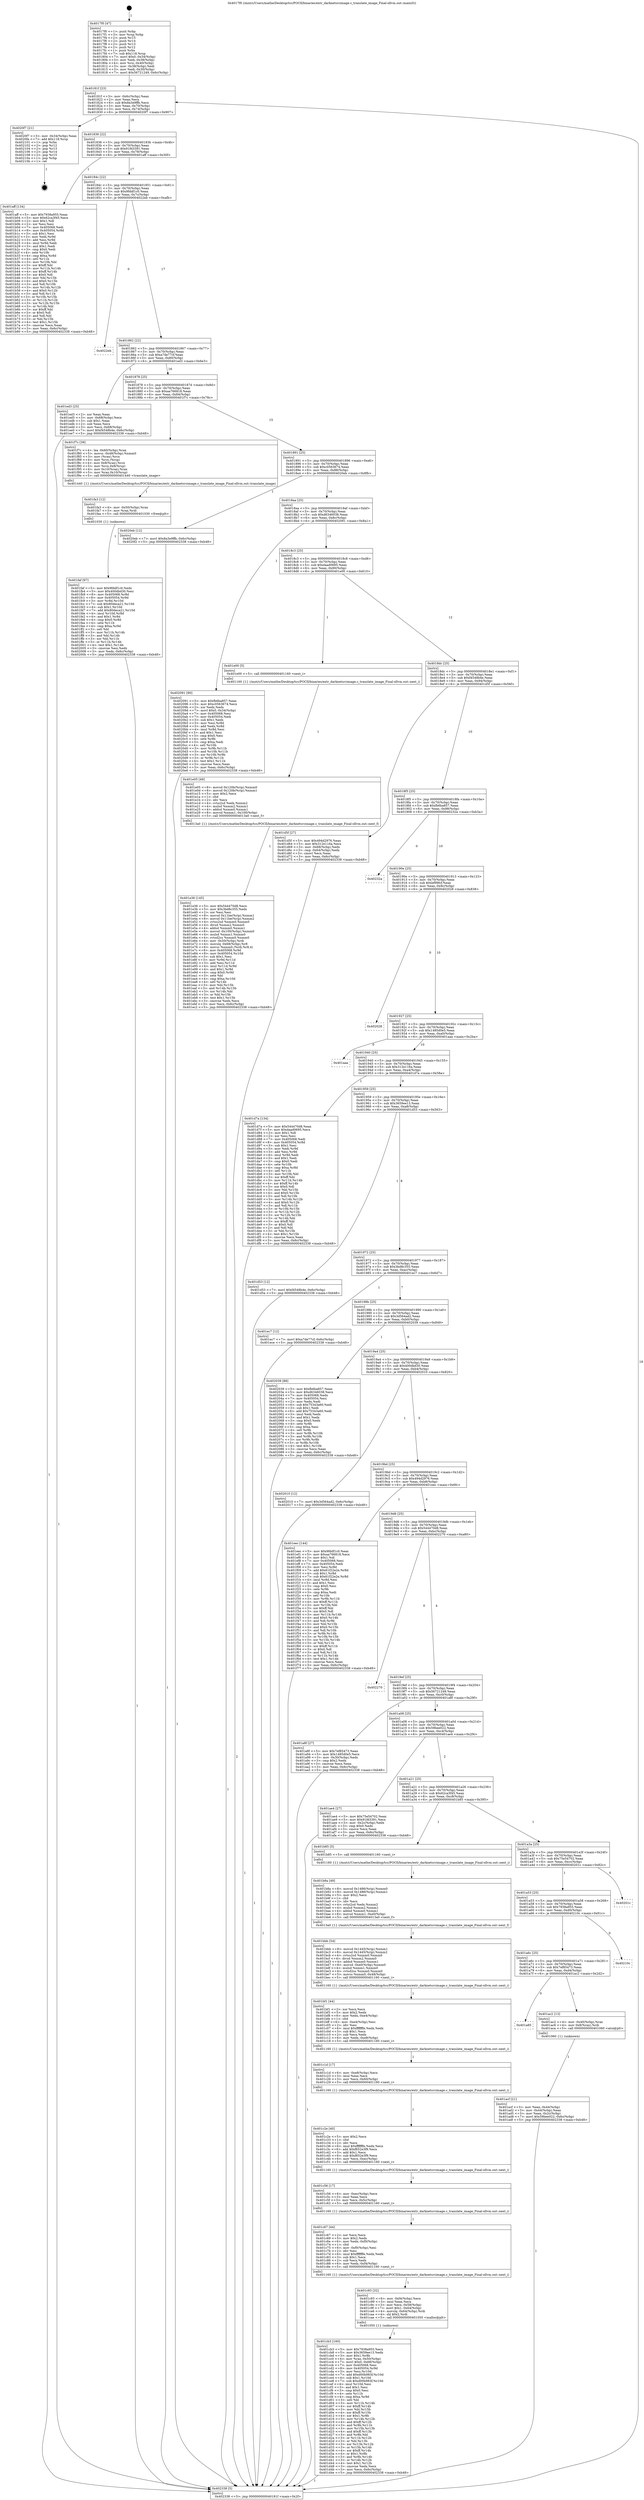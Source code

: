 digraph "0x4017f0" {
  label = "0x4017f0 (/mnt/c/Users/mathe/Desktop/tcc/POCII/binaries/extr_darknetsrcimage.c_translate_image_Final-ollvm.out::main(0))"
  labelloc = "t"
  node[shape=record]

  Entry [label="",width=0.3,height=0.3,shape=circle,fillcolor=black,style=filled]
  "0x40181f" [label="{
     0x40181f [23]\l
     | [instrs]\l
     &nbsp;&nbsp;0x40181f \<+3\>: mov -0x6c(%rbp),%eax\l
     &nbsp;&nbsp;0x401822 \<+2\>: mov %eax,%ecx\l
     &nbsp;&nbsp;0x401824 \<+6\>: sub $0x8a3e9ffb,%ecx\l
     &nbsp;&nbsp;0x40182a \<+3\>: mov %eax,-0x70(%rbp)\l
     &nbsp;&nbsp;0x40182d \<+3\>: mov %ecx,-0x74(%rbp)\l
     &nbsp;&nbsp;0x401830 \<+6\>: je 00000000004020f7 \<main+0x907\>\l
  }"]
  "0x4020f7" [label="{
     0x4020f7 [21]\l
     | [instrs]\l
     &nbsp;&nbsp;0x4020f7 \<+3\>: mov -0x34(%rbp),%eax\l
     &nbsp;&nbsp;0x4020fa \<+7\>: add $0x118,%rsp\l
     &nbsp;&nbsp;0x402101 \<+1\>: pop %rbx\l
     &nbsp;&nbsp;0x402102 \<+2\>: pop %r12\l
     &nbsp;&nbsp;0x402104 \<+2\>: pop %r13\l
     &nbsp;&nbsp;0x402106 \<+2\>: pop %r14\l
     &nbsp;&nbsp;0x402108 \<+2\>: pop %r15\l
     &nbsp;&nbsp;0x40210a \<+1\>: pop %rbp\l
     &nbsp;&nbsp;0x40210b \<+1\>: ret\l
  }"]
  "0x401836" [label="{
     0x401836 [22]\l
     | [instrs]\l
     &nbsp;&nbsp;0x401836 \<+5\>: jmp 000000000040183b \<main+0x4b\>\l
     &nbsp;&nbsp;0x40183b \<+3\>: mov -0x70(%rbp),%eax\l
     &nbsp;&nbsp;0x40183e \<+5\>: sub $0x91fd3391,%eax\l
     &nbsp;&nbsp;0x401843 \<+3\>: mov %eax,-0x78(%rbp)\l
     &nbsp;&nbsp;0x401846 \<+6\>: je 0000000000401aff \<main+0x30f\>\l
  }"]
  Exit [label="",width=0.3,height=0.3,shape=circle,fillcolor=black,style=filled,peripheries=2]
  "0x401aff" [label="{
     0x401aff [134]\l
     | [instrs]\l
     &nbsp;&nbsp;0x401aff \<+5\>: mov $0x7938a955,%eax\l
     &nbsp;&nbsp;0x401b04 \<+5\>: mov $0x62ca3f45,%ecx\l
     &nbsp;&nbsp;0x401b09 \<+2\>: mov $0x1,%dl\l
     &nbsp;&nbsp;0x401b0b \<+2\>: xor %esi,%esi\l
     &nbsp;&nbsp;0x401b0d \<+7\>: mov 0x405068,%edi\l
     &nbsp;&nbsp;0x401b14 \<+8\>: mov 0x405054,%r8d\l
     &nbsp;&nbsp;0x401b1c \<+3\>: sub $0x1,%esi\l
     &nbsp;&nbsp;0x401b1f \<+3\>: mov %edi,%r9d\l
     &nbsp;&nbsp;0x401b22 \<+3\>: add %esi,%r9d\l
     &nbsp;&nbsp;0x401b25 \<+4\>: imul %r9d,%edi\l
     &nbsp;&nbsp;0x401b29 \<+3\>: and $0x1,%edi\l
     &nbsp;&nbsp;0x401b2c \<+3\>: cmp $0x0,%edi\l
     &nbsp;&nbsp;0x401b2f \<+4\>: sete %r10b\l
     &nbsp;&nbsp;0x401b33 \<+4\>: cmp $0xa,%r8d\l
     &nbsp;&nbsp;0x401b37 \<+4\>: setl %r11b\l
     &nbsp;&nbsp;0x401b3b \<+3\>: mov %r10b,%bl\l
     &nbsp;&nbsp;0x401b3e \<+3\>: xor $0xff,%bl\l
     &nbsp;&nbsp;0x401b41 \<+3\>: mov %r11b,%r14b\l
     &nbsp;&nbsp;0x401b44 \<+4\>: xor $0xff,%r14b\l
     &nbsp;&nbsp;0x401b48 \<+3\>: xor $0x0,%dl\l
     &nbsp;&nbsp;0x401b4b \<+3\>: mov %bl,%r15b\l
     &nbsp;&nbsp;0x401b4e \<+4\>: and $0x0,%r15b\l
     &nbsp;&nbsp;0x401b52 \<+3\>: and %dl,%r10b\l
     &nbsp;&nbsp;0x401b55 \<+3\>: mov %r14b,%r12b\l
     &nbsp;&nbsp;0x401b58 \<+4\>: and $0x0,%r12b\l
     &nbsp;&nbsp;0x401b5c \<+3\>: and %dl,%r11b\l
     &nbsp;&nbsp;0x401b5f \<+3\>: or %r10b,%r15b\l
     &nbsp;&nbsp;0x401b62 \<+3\>: or %r11b,%r12b\l
     &nbsp;&nbsp;0x401b65 \<+3\>: xor %r12b,%r15b\l
     &nbsp;&nbsp;0x401b68 \<+3\>: or %r14b,%bl\l
     &nbsp;&nbsp;0x401b6b \<+3\>: xor $0xff,%bl\l
     &nbsp;&nbsp;0x401b6e \<+3\>: or $0x0,%dl\l
     &nbsp;&nbsp;0x401b71 \<+2\>: and %dl,%bl\l
     &nbsp;&nbsp;0x401b73 \<+3\>: or %bl,%r15b\l
     &nbsp;&nbsp;0x401b76 \<+4\>: test $0x1,%r15b\l
     &nbsp;&nbsp;0x401b7a \<+3\>: cmovne %ecx,%eax\l
     &nbsp;&nbsp;0x401b7d \<+3\>: mov %eax,-0x6c(%rbp)\l
     &nbsp;&nbsp;0x401b80 \<+5\>: jmp 0000000000402338 \<main+0xb48\>\l
  }"]
  "0x40184c" [label="{
     0x40184c [22]\l
     | [instrs]\l
     &nbsp;&nbsp;0x40184c \<+5\>: jmp 0000000000401851 \<main+0x61\>\l
     &nbsp;&nbsp;0x401851 \<+3\>: mov -0x70(%rbp),%eax\l
     &nbsp;&nbsp;0x401854 \<+5\>: sub $0x9fddf1c0,%eax\l
     &nbsp;&nbsp;0x401859 \<+3\>: mov %eax,-0x7c(%rbp)\l
     &nbsp;&nbsp;0x40185c \<+6\>: je 00000000004022eb \<main+0xafb\>\l
  }"]
  "0x401faf" [label="{
     0x401faf [97]\l
     | [instrs]\l
     &nbsp;&nbsp;0x401faf \<+5\>: mov $0x9fddf1c0,%edx\l
     &nbsp;&nbsp;0x401fb4 \<+5\>: mov $0x400dbd30,%esi\l
     &nbsp;&nbsp;0x401fb9 \<+8\>: mov 0x405068,%r8d\l
     &nbsp;&nbsp;0x401fc1 \<+8\>: mov 0x405054,%r9d\l
     &nbsp;&nbsp;0x401fc9 \<+3\>: mov %r8d,%r10d\l
     &nbsp;&nbsp;0x401fcc \<+7\>: sub $0x80deca21,%r10d\l
     &nbsp;&nbsp;0x401fd3 \<+4\>: sub $0x1,%r10d\l
     &nbsp;&nbsp;0x401fd7 \<+7\>: add $0x80deca21,%r10d\l
     &nbsp;&nbsp;0x401fde \<+4\>: imul %r10d,%r8d\l
     &nbsp;&nbsp;0x401fe2 \<+4\>: and $0x1,%r8d\l
     &nbsp;&nbsp;0x401fe6 \<+4\>: cmp $0x0,%r8d\l
     &nbsp;&nbsp;0x401fea \<+4\>: sete %r11b\l
     &nbsp;&nbsp;0x401fee \<+4\>: cmp $0xa,%r9d\l
     &nbsp;&nbsp;0x401ff2 \<+3\>: setl %bl\l
     &nbsp;&nbsp;0x401ff5 \<+3\>: mov %r11b,%r14b\l
     &nbsp;&nbsp;0x401ff8 \<+3\>: and %bl,%r14b\l
     &nbsp;&nbsp;0x401ffb \<+3\>: xor %bl,%r11b\l
     &nbsp;&nbsp;0x401ffe \<+3\>: or %r11b,%r14b\l
     &nbsp;&nbsp;0x402001 \<+4\>: test $0x1,%r14b\l
     &nbsp;&nbsp;0x402005 \<+3\>: cmovne %esi,%edx\l
     &nbsp;&nbsp;0x402008 \<+3\>: mov %edx,-0x6c(%rbp)\l
     &nbsp;&nbsp;0x40200b \<+5\>: jmp 0000000000402338 \<main+0xb48\>\l
  }"]
  "0x4022eb" [label="{
     0x4022eb\l
  }", style=dashed]
  "0x401862" [label="{
     0x401862 [22]\l
     | [instrs]\l
     &nbsp;&nbsp;0x401862 \<+5\>: jmp 0000000000401867 \<main+0x77\>\l
     &nbsp;&nbsp;0x401867 \<+3\>: mov -0x70(%rbp),%eax\l
     &nbsp;&nbsp;0x40186a \<+5\>: sub $0xa7de77cf,%eax\l
     &nbsp;&nbsp;0x40186f \<+3\>: mov %eax,-0x80(%rbp)\l
     &nbsp;&nbsp;0x401872 \<+6\>: je 0000000000401ed3 \<main+0x6e3\>\l
  }"]
  "0x401fa3" [label="{
     0x401fa3 [12]\l
     | [instrs]\l
     &nbsp;&nbsp;0x401fa3 \<+4\>: mov -0x50(%rbp),%rax\l
     &nbsp;&nbsp;0x401fa7 \<+3\>: mov %rax,%rdi\l
     &nbsp;&nbsp;0x401faa \<+5\>: call 0000000000401030 \<free@plt\>\l
     | [calls]\l
     &nbsp;&nbsp;0x401030 \{1\} (unknown)\l
  }"]
  "0x401ed3" [label="{
     0x401ed3 [25]\l
     | [instrs]\l
     &nbsp;&nbsp;0x401ed3 \<+2\>: xor %eax,%eax\l
     &nbsp;&nbsp;0x401ed5 \<+3\>: mov -0x68(%rbp),%ecx\l
     &nbsp;&nbsp;0x401ed8 \<+3\>: sub $0x1,%eax\l
     &nbsp;&nbsp;0x401edb \<+2\>: sub %eax,%ecx\l
     &nbsp;&nbsp;0x401edd \<+3\>: mov %ecx,-0x68(%rbp)\l
     &nbsp;&nbsp;0x401ee0 \<+7\>: movl $0xf4548b4e,-0x6c(%rbp)\l
     &nbsp;&nbsp;0x401ee7 \<+5\>: jmp 0000000000402338 \<main+0xb48\>\l
  }"]
  "0x401878" [label="{
     0x401878 [25]\l
     | [instrs]\l
     &nbsp;&nbsp;0x401878 \<+5\>: jmp 000000000040187d \<main+0x8d\>\l
     &nbsp;&nbsp;0x40187d \<+3\>: mov -0x70(%rbp),%eax\l
     &nbsp;&nbsp;0x401880 \<+5\>: sub $0xaa766818,%eax\l
     &nbsp;&nbsp;0x401885 \<+6\>: mov %eax,-0x84(%rbp)\l
     &nbsp;&nbsp;0x40188b \<+6\>: je 0000000000401f7c \<main+0x78c\>\l
  }"]
  "0x401e36" [label="{
     0x401e36 [145]\l
     | [instrs]\l
     &nbsp;&nbsp;0x401e36 \<+5\>: mov $0x544470d8,%ecx\l
     &nbsp;&nbsp;0x401e3b \<+5\>: mov $0x3bd8c355,%edx\l
     &nbsp;&nbsp;0x401e40 \<+2\>: xor %esi,%esi\l
     &nbsp;&nbsp;0x401e42 \<+8\>: movsd 0x11be(%rip),%xmm1\l
     &nbsp;&nbsp;0x401e4a \<+8\>: movsd 0x11be(%rip),%xmm2\l
     &nbsp;&nbsp;0x401e52 \<+4\>: cvtss2sd %xmm0,%xmm0\l
     &nbsp;&nbsp;0x401e56 \<+4\>: divsd %xmm2,%xmm0\l
     &nbsp;&nbsp;0x401e5a \<+4\>: addsd %xmm0,%xmm1\l
     &nbsp;&nbsp;0x401e5e \<+8\>: movsd -0x100(%rbp),%xmm0\l
     &nbsp;&nbsp;0x401e66 \<+4\>: mulsd %xmm1,%xmm0\l
     &nbsp;&nbsp;0x401e6a \<+4\>: cvtsd2ss %xmm0,%xmm0\l
     &nbsp;&nbsp;0x401e6e \<+4\>: mov -0x50(%rbp),%rdi\l
     &nbsp;&nbsp;0x401e72 \<+4\>: movslq -0x68(%rbp),%r8\l
     &nbsp;&nbsp;0x401e76 \<+6\>: movss %xmm0,(%rdi,%r8,4)\l
     &nbsp;&nbsp;0x401e7c \<+8\>: mov 0x405068,%r9d\l
     &nbsp;&nbsp;0x401e84 \<+8\>: mov 0x405054,%r10d\l
     &nbsp;&nbsp;0x401e8c \<+3\>: sub $0x1,%esi\l
     &nbsp;&nbsp;0x401e8f \<+3\>: mov %r9d,%r11d\l
     &nbsp;&nbsp;0x401e92 \<+3\>: add %esi,%r11d\l
     &nbsp;&nbsp;0x401e95 \<+4\>: imul %r11d,%r9d\l
     &nbsp;&nbsp;0x401e99 \<+4\>: and $0x1,%r9d\l
     &nbsp;&nbsp;0x401e9d \<+4\>: cmp $0x0,%r9d\l
     &nbsp;&nbsp;0x401ea1 \<+3\>: sete %bl\l
     &nbsp;&nbsp;0x401ea4 \<+4\>: cmp $0xa,%r10d\l
     &nbsp;&nbsp;0x401ea8 \<+4\>: setl %r14b\l
     &nbsp;&nbsp;0x401eac \<+3\>: mov %bl,%r15b\l
     &nbsp;&nbsp;0x401eaf \<+3\>: and %r14b,%r15b\l
     &nbsp;&nbsp;0x401eb2 \<+3\>: xor %r14b,%bl\l
     &nbsp;&nbsp;0x401eb5 \<+3\>: or %bl,%r15b\l
     &nbsp;&nbsp;0x401eb8 \<+4\>: test $0x1,%r15b\l
     &nbsp;&nbsp;0x401ebc \<+3\>: cmovne %edx,%ecx\l
     &nbsp;&nbsp;0x401ebf \<+3\>: mov %ecx,-0x6c(%rbp)\l
     &nbsp;&nbsp;0x401ec2 \<+5\>: jmp 0000000000402338 \<main+0xb48\>\l
  }"]
  "0x401f7c" [label="{
     0x401f7c [39]\l
     | [instrs]\l
     &nbsp;&nbsp;0x401f7c \<+4\>: lea -0x60(%rbp),%rax\l
     &nbsp;&nbsp;0x401f80 \<+5\>: movss -0x48(%rbp),%xmm0\l
     &nbsp;&nbsp;0x401f85 \<+3\>: mov (%rax),%rcx\l
     &nbsp;&nbsp;0x401f88 \<+4\>: mov %rcx,(%rsp)\l
     &nbsp;&nbsp;0x401f8c \<+4\>: mov 0x8(%rax),%rcx\l
     &nbsp;&nbsp;0x401f90 \<+5\>: mov %rcx,0x8(%rsp)\l
     &nbsp;&nbsp;0x401f95 \<+4\>: mov 0x10(%rax),%rax\l
     &nbsp;&nbsp;0x401f99 \<+5\>: mov %rax,0x10(%rsp)\l
     &nbsp;&nbsp;0x401f9e \<+5\>: call 0000000000401440 \<translate_image\>\l
     | [calls]\l
     &nbsp;&nbsp;0x401440 \{1\} (/mnt/c/Users/mathe/Desktop/tcc/POCII/binaries/extr_darknetsrcimage.c_translate_image_Final-ollvm.out::translate_image)\l
  }"]
  "0x401891" [label="{
     0x401891 [25]\l
     | [instrs]\l
     &nbsp;&nbsp;0x401891 \<+5\>: jmp 0000000000401896 \<main+0xa6\>\l
     &nbsp;&nbsp;0x401896 \<+3\>: mov -0x70(%rbp),%eax\l
     &nbsp;&nbsp;0x401899 \<+5\>: sub $0xc0563674,%eax\l
     &nbsp;&nbsp;0x40189e \<+6\>: mov %eax,-0x88(%rbp)\l
     &nbsp;&nbsp;0x4018a4 \<+6\>: je 00000000004020eb \<main+0x8fb\>\l
  }"]
  "0x401e05" [label="{
     0x401e05 [49]\l
     | [instrs]\l
     &nbsp;&nbsp;0x401e05 \<+8\>: movsd 0x120b(%rip),%xmm0\l
     &nbsp;&nbsp;0x401e0d \<+8\>: movsd 0x120b(%rip),%xmm1\l
     &nbsp;&nbsp;0x401e15 \<+5\>: mov $0x2,%ecx\l
     &nbsp;&nbsp;0x401e1a \<+1\>: cltd\l
     &nbsp;&nbsp;0x401e1b \<+2\>: idiv %ecx\l
     &nbsp;&nbsp;0x401e1d \<+4\>: cvtsi2sd %edx,%xmm2\l
     &nbsp;&nbsp;0x401e21 \<+4\>: mulsd %xmm2,%xmm1\l
     &nbsp;&nbsp;0x401e25 \<+4\>: addsd %xmm0,%xmm1\l
     &nbsp;&nbsp;0x401e29 \<+8\>: movsd %xmm1,-0x100(%rbp)\l
     &nbsp;&nbsp;0x401e31 \<+5\>: call 00000000004013a0 \<next_f\>\l
     | [calls]\l
     &nbsp;&nbsp;0x4013a0 \{1\} (/mnt/c/Users/mathe/Desktop/tcc/POCII/binaries/extr_darknetsrcimage.c_translate_image_Final-ollvm.out::next_f)\l
  }"]
  "0x4020eb" [label="{
     0x4020eb [12]\l
     | [instrs]\l
     &nbsp;&nbsp;0x4020eb \<+7\>: movl $0x8a3e9ffb,-0x6c(%rbp)\l
     &nbsp;&nbsp;0x4020f2 \<+5\>: jmp 0000000000402338 \<main+0xb48\>\l
  }"]
  "0x4018aa" [label="{
     0x4018aa [25]\l
     | [instrs]\l
     &nbsp;&nbsp;0x4018aa \<+5\>: jmp 00000000004018af \<main+0xbf\>\l
     &nbsp;&nbsp;0x4018af \<+3\>: mov -0x70(%rbp),%eax\l
     &nbsp;&nbsp;0x4018b2 \<+5\>: sub $0xd6346038,%eax\l
     &nbsp;&nbsp;0x4018b7 \<+6\>: mov %eax,-0x8c(%rbp)\l
     &nbsp;&nbsp;0x4018bd \<+6\>: je 0000000000402091 \<main+0x8a1\>\l
  }"]
  "0x401cb3" [label="{
     0x401cb3 [160]\l
     | [instrs]\l
     &nbsp;&nbsp;0x401cb3 \<+5\>: mov $0x7938a955,%ecx\l
     &nbsp;&nbsp;0x401cb8 \<+5\>: mov $0x3659ee13,%edx\l
     &nbsp;&nbsp;0x401cbd \<+3\>: mov $0x1,%r8b\l
     &nbsp;&nbsp;0x401cc0 \<+4\>: mov %rax,-0x50(%rbp)\l
     &nbsp;&nbsp;0x401cc4 \<+7\>: movl $0x0,-0x68(%rbp)\l
     &nbsp;&nbsp;0x401ccb \<+7\>: mov 0x405068,%esi\l
     &nbsp;&nbsp;0x401cd2 \<+8\>: mov 0x405054,%r9d\l
     &nbsp;&nbsp;0x401cda \<+3\>: mov %esi,%r10d\l
     &nbsp;&nbsp;0x401cdd \<+7\>: add $0xd00b983f,%r10d\l
     &nbsp;&nbsp;0x401ce4 \<+4\>: sub $0x1,%r10d\l
     &nbsp;&nbsp;0x401ce8 \<+7\>: sub $0xd00b983f,%r10d\l
     &nbsp;&nbsp;0x401cef \<+4\>: imul %r10d,%esi\l
     &nbsp;&nbsp;0x401cf3 \<+3\>: and $0x1,%esi\l
     &nbsp;&nbsp;0x401cf6 \<+3\>: cmp $0x0,%esi\l
     &nbsp;&nbsp;0x401cf9 \<+4\>: sete %r11b\l
     &nbsp;&nbsp;0x401cfd \<+4\>: cmp $0xa,%r9d\l
     &nbsp;&nbsp;0x401d01 \<+3\>: setl %bl\l
     &nbsp;&nbsp;0x401d04 \<+3\>: mov %r11b,%r14b\l
     &nbsp;&nbsp;0x401d07 \<+4\>: xor $0xff,%r14b\l
     &nbsp;&nbsp;0x401d0b \<+3\>: mov %bl,%r15b\l
     &nbsp;&nbsp;0x401d0e \<+4\>: xor $0xff,%r15b\l
     &nbsp;&nbsp;0x401d12 \<+4\>: xor $0x1,%r8b\l
     &nbsp;&nbsp;0x401d16 \<+3\>: mov %r14b,%r12b\l
     &nbsp;&nbsp;0x401d19 \<+4\>: and $0xff,%r12b\l
     &nbsp;&nbsp;0x401d1d \<+3\>: and %r8b,%r11b\l
     &nbsp;&nbsp;0x401d20 \<+3\>: mov %r15b,%r13b\l
     &nbsp;&nbsp;0x401d23 \<+4\>: and $0xff,%r13b\l
     &nbsp;&nbsp;0x401d27 \<+3\>: and %r8b,%bl\l
     &nbsp;&nbsp;0x401d2a \<+3\>: or %r11b,%r12b\l
     &nbsp;&nbsp;0x401d2d \<+3\>: or %bl,%r13b\l
     &nbsp;&nbsp;0x401d30 \<+3\>: xor %r13b,%r12b\l
     &nbsp;&nbsp;0x401d33 \<+3\>: or %r15b,%r14b\l
     &nbsp;&nbsp;0x401d36 \<+4\>: xor $0xff,%r14b\l
     &nbsp;&nbsp;0x401d3a \<+4\>: or $0x1,%r8b\l
     &nbsp;&nbsp;0x401d3e \<+3\>: and %r8b,%r14b\l
     &nbsp;&nbsp;0x401d41 \<+3\>: or %r14b,%r12b\l
     &nbsp;&nbsp;0x401d44 \<+4\>: test $0x1,%r12b\l
     &nbsp;&nbsp;0x401d48 \<+3\>: cmovne %edx,%ecx\l
     &nbsp;&nbsp;0x401d4b \<+3\>: mov %ecx,-0x6c(%rbp)\l
     &nbsp;&nbsp;0x401d4e \<+5\>: jmp 0000000000402338 \<main+0xb48\>\l
  }"]
  "0x402091" [label="{
     0x402091 [90]\l
     | [instrs]\l
     &nbsp;&nbsp;0x402091 \<+5\>: mov $0xfb6ba857,%eax\l
     &nbsp;&nbsp;0x402096 \<+5\>: mov $0xc0563674,%ecx\l
     &nbsp;&nbsp;0x40209b \<+2\>: xor %edx,%edx\l
     &nbsp;&nbsp;0x40209d \<+7\>: movl $0x0,-0x34(%rbp)\l
     &nbsp;&nbsp;0x4020a4 \<+7\>: mov 0x405068,%esi\l
     &nbsp;&nbsp;0x4020ab \<+7\>: mov 0x405054,%edi\l
     &nbsp;&nbsp;0x4020b2 \<+3\>: sub $0x1,%edx\l
     &nbsp;&nbsp;0x4020b5 \<+3\>: mov %esi,%r8d\l
     &nbsp;&nbsp;0x4020b8 \<+3\>: add %edx,%r8d\l
     &nbsp;&nbsp;0x4020bb \<+4\>: imul %r8d,%esi\l
     &nbsp;&nbsp;0x4020bf \<+3\>: and $0x1,%esi\l
     &nbsp;&nbsp;0x4020c2 \<+3\>: cmp $0x0,%esi\l
     &nbsp;&nbsp;0x4020c5 \<+4\>: sete %r9b\l
     &nbsp;&nbsp;0x4020c9 \<+3\>: cmp $0xa,%edi\l
     &nbsp;&nbsp;0x4020cc \<+4\>: setl %r10b\l
     &nbsp;&nbsp;0x4020d0 \<+3\>: mov %r9b,%r11b\l
     &nbsp;&nbsp;0x4020d3 \<+3\>: and %r10b,%r11b\l
     &nbsp;&nbsp;0x4020d6 \<+3\>: xor %r10b,%r9b\l
     &nbsp;&nbsp;0x4020d9 \<+3\>: or %r9b,%r11b\l
     &nbsp;&nbsp;0x4020dc \<+4\>: test $0x1,%r11b\l
     &nbsp;&nbsp;0x4020e0 \<+3\>: cmovne %ecx,%eax\l
     &nbsp;&nbsp;0x4020e3 \<+3\>: mov %eax,-0x6c(%rbp)\l
     &nbsp;&nbsp;0x4020e6 \<+5\>: jmp 0000000000402338 \<main+0xb48\>\l
  }"]
  "0x4018c3" [label="{
     0x4018c3 [25]\l
     | [instrs]\l
     &nbsp;&nbsp;0x4018c3 \<+5\>: jmp 00000000004018c8 \<main+0xd8\>\l
     &nbsp;&nbsp;0x4018c8 \<+3\>: mov -0x70(%rbp),%eax\l
     &nbsp;&nbsp;0x4018cb \<+5\>: sub $0xdaad0695,%eax\l
     &nbsp;&nbsp;0x4018d0 \<+6\>: mov %eax,-0x90(%rbp)\l
     &nbsp;&nbsp;0x4018d6 \<+6\>: je 0000000000401e00 \<main+0x610\>\l
  }"]
  "0x401c93" [label="{
     0x401c93 [32]\l
     | [instrs]\l
     &nbsp;&nbsp;0x401c93 \<+6\>: mov -0xf4(%rbp),%ecx\l
     &nbsp;&nbsp;0x401c99 \<+3\>: imul %eax,%ecx\l
     &nbsp;&nbsp;0x401c9c \<+3\>: mov %ecx,-0x58(%rbp)\l
     &nbsp;&nbsp;0x401c9f \<+7\>: movl $0x1,-0x64(%rbp)\l
     &nbsp;&nbsp;0x401ca6 \<+4\>: movslq -0x64(%rbp),%rdi\l
     &nbsp;&nbsp;0x401caa \<+4\>: shl $0x2,%rdi\l
     &nbsp;&nbsp;0x401cae \<+5\>: call 0000000000401050 \<malloc@plt\>\l
     | [calls]\l
     &nbsp;&nbsp;0x401050 \{1\} (unknown)\l
  }"]
  "0x401e00" [label="{
     0x401e00 [5]\l
     | [instrs]\l
     &nbsp;&nbsp;0x401e00 \<+5\>: call 0000000000401160 \<next_i\>\l
     | [calls]\l
     &nbsp;&nbsp;0x401160 \{1\} (/mnt/c/Users/mathe/Desktop/tcc/POCII/binaries/extr_darknetsrcimage.c_translate_image_Final-ollvm.out::next_i)\l
  }"]
  "0x4018dc" [label="{
     0x4018dc [25]\l
     | [instrs]\l
     &nbsp;&nbsp;0x4018dc \<+5\>: jmp 00000000004018e1 \<main+0xf1\>\l
     &nbsp;&nbsp;0x4018e1 \<+3\>: mov -0x70(%rbp),%eax\l
     &nbsp;&nbsp;0x4018e4 \<+5\>: sub $0xf4548b4e,%eax\l
     &nbsp;&nbsp;0x4018e9 \<+6\>: mov %eax,-0x94(%rbp)\l
     &nbsp;&nbsp;0x4018ef \<+6\>: je 0000000000401d5f \<main+0x56f\>\l
  }"]
  "0x401c67" [label="{
     0x401c67 [44]\l
     | [instrs]\l
     &nbsp;&nbsp;0x401c67 \<+2\>: xor %ecx,%ecx\l
     &nbsp;&nbsp;0x401c69 \<+5\>: mov $0x2,%edx\l
     &nbsp;&nbsp;0x401c6e \<+6\>: mov %edx,-0xf0(%rbp)\l
     &nbsp;&nbsp;0x401c74 \<+1\>: cltd\l
     &nbsp;&nbsp;0x401c75 \<+6\>: mov -0xf0(%rbp),%esi\l
     &nbsp;&nbsp;0x401c7b \<+2\>: idiv %esi\l
     &nbsp;&nbsp;0x401c7d \<+6\>: imul $0xfffffffe,%edx,%edx\l
     &nbsp;&nbsp;0x401c83 \<+3\>: sub $0x1,%ecx\l
     &nbsp;&nbsp;0x401c86 \<+2\>: sub %ecx,%edx\l
     &nbsp;&nbsp;0x401c88 \<+6\>: mov %edx,-0xf4(%rbp)\l
     &nbsp;&nbsp;0x401c8e \<+5\>: call 0000000000401160 \<next_i\>\l
     | [calls]\l
     &nbsp;&nbsp;0x401160 \{1\} (/mnt/c/Users/mathe/Desktop/tcc/POCII/binaries/extr_darknetsrcimage.c_translate_image_Final-ollvm.out::next_i)\l
  }"]
  "0x401d5f" [label="{
     0x401d5f [27]\l
     | [instrs]\l
     &nbsp;&nbsp;0x401d5f \<+5\>: mov $0x494d2976,%eax\l
     &nbsp;&nbsp;0x401d64 \<+5\>: mov $0x312e116a,%ecx\l
     &nbsp;&nbsp;0x401d69 \<+3\>: mov -0x68(%rbp),%edx\l
     &nbsp;&nbsp;0x401d6c \<+3\>: cmp -0x64(%rbp),%edx\l
     &nbsp;&nbsp;0x401d6f \<+3\>: cmovl %ecx,%eax\l
     &nbsp;&nbsp;0x401d72 \<+3\>: mov %eax,-0x6c(%rbp)\l
     &nbsp;&nbsp;0x401d75 \<+5\>: jmp 0000000000402338 \<main+0xb48\>\l
  }"]
  "0x4018f5" [label="{
     0x4018f5 [25]\l
     | [instrs]\l
     &nbsp;&nbsp;0x4018f5 \<+5\>: jmp 00000000004018fa \<main+0x10a\>\l
     &nbsp;&nbsp;0x4018fa \<+3\>: mov -0x70(%rbp),%eax\l
     &nbsp;&nbsp;0x4018fd \<+5\>: sub $0xfb6ba857,%eax\l
     &nbsp;&nbsp;0x401902 \<+6\>: mov %eax,-0x98(%rbp)\l
     &nbsp;&nbsp;0x401908 \<+6\>: je 000000000040232a \<main+0xb3a\>\l
  }"]
  "0x401c56" [label="{
     0x401c56 [17]\l
     | [instrs]\l
     &nbsp;&nbsp;0x401c56 \<+6\>: mov -0xec(%rbp),%ecx\l
     &nbsp;&nbsp;0x401c5c \<+3\>: imul %eax,%ecx\l
     &nbsp;&nbsp;0x401c5f \<+3\>: mov %ecx,-0x5c(%rbp)\l
     &nbsp;&nbsp;0x401c62 \<+5\>: call 0000000000401160 \<next_i\>\l
     | [calls]\l
     &nbsp;&nbsp;0x401160 \{1\} (/mnt/c/Users/mathe/Desktop/tcc/POCII/binaries/extr_darknetsrcimage.c_translate_image_Final-ollvm.out::next_i)\l
  }"]
  "0x40232a" [label="{
     0x40232a\l
  }", style=dashed]
  "0x40190e" [label="{
     0x40190e [25]\l
     | [instrs]\l
     &nbsp;&nbsp;0x40190e \<+5\>: jmp 0000000000401913 \<main+0x123\>\l
     &nbsp;&nbsp;0x401913 \<+3\>: mov -0x70(%rbp),%eax\l
     &nbsp;&nbsp;0x401916 \<+5\>: sub $0xbf99fcf,%eax\l
     &nbsp;&nbsp;0x40191b \<+6\>: mov %eax,-0x9c(%rbp)\l
     &nbsp;&nbsp;0x401921 \<+6\>: je 0000000000402028 \<main+0x838\>\l
  }"]
  "0x401c2e" [label="{
     0x401c2e [40]\l
     | [instrs]\l
     &nbsp;&nbsp;0x401c2e \<+5\>: mov $0x2,%ecx\l
     &nbsp;&nbsp;0x401c33 \<+1\>: cltd\l
     &nbsp;&nbsp;0x401c34 \<+2\>: idiv %ecx\l
     &nbsp;&nbsp;0x401c36 \<+6\>: imul $0xfffffffe,%edx,%ecx\l
     &nbsp;&nbsp;0x401c3c \<+6\>: add $0xf652e3f9,%ecx\l
     &nbsp;&nbsp;0x401c42 \<+3\>: add $0x1,%ecx\l
     &nbsp;&nbsp;0x401c45 \<+6\>: sub $0xf652e3f9,%ecx\l
     &nbsp;&nbsp;0x401c4b \<+6\>: mov %ecx,-0xec(%rbp)\l
     &nbsp;&nbsp;0x401c51 \<+5\>: call 0000000000401160 \<next_i\>\l
     | [calls]\l
     &nbsp;&nbsp;0x401160 \{1\} (/mnt/c/Users/mathe/Desktop/tcc/POCII/binaries/extr_darknetsrcimage.c_translate_image_Final-ollvm.out::next_i)\l
  }"]
  "0x402028" [label="{
     0x402028\l
  }", style=dashed]
  "0x401927" [label="{
     0x401927 [25]\l
     | [instrs]\l
     &nbsp;&nbsp;0x401927 \<+5\>: jmp 000000000040192c \<main+0x13c\>\l
     &nbsp;&nbsp;0x40192c \<+3\>: mov -0x70(%rbp),%eax\l
     &nbsp;&nbsp;0x40192f \<+5\>: sub $0x1485d0e5,%eax\l
     &nbsp;&nbsp;0x401934 \<+6\>: mov %eax,-0xa0(%rbp)\l
     &nbsp;&nbsp;0x40193a \<+6\>: je 0000000000401aaa \<main+0x2ba\>\l
  }"]
  "0x401c1d" [label="{
     0x401c1d [17]\l
     | [instrs]\l
     &nbsp;&nbsp;0x401c1d \<+6\>: mov -0xe8(%rbp),%ecx\l
     &nbsp;&nbsp;0x401c23 \<+3\>: imul %eax,%ecx\l
     &nbsp;&nbsp;0x401c26 \<+3\>: mov %ecx,-0x60(%rbp)\l
     &nbsp;&nbsp;0x401c29 \<+5\>: call 0000000000401160 \<next_i\>\l
     | [calls]\l
     &nbsp;&nbsp;0x401160 \{1\} (/mnt/c/Users/mathe/Desktop/tcc/POCII/binaries/extr_darknetsrcimage.c_translate_image_Final-ollvm.out::next_i)\l
  }"]
  "0x401aaa" [label="{
     0x401aaa\l
  }", style=dashed]
  "0x401940" [label="{
     0x401940 [25]\l
     | [instrs]\l
     &nbsp;&nbsp;0x401940 \<+5\>: jmp 0000000000401945 \<main+0x155\>\l
     &nbsp;&nbsp;0x401945 \<+3\>: mov -0x70(%rbp),%eax\l
     &nbsp;&nbsp;0x401948 \<+5\>: sub $0x312e116a,%eax\l
     &nbsp;&nbsp;0x40194d \<+6\>: mov %eax,-0xa4(%rbp)\l
     &nbsp;&nbsp;0x401953 \<+6\>: je 0000000000401d7a \<main+0x58a\>\l
  }"]
  "0x401bf1" [label="{
     0x401bf1 [44]\l
     | [instrs]\l
     &nbsp;&nbsp;0x401bf1 \<+2\>: xor %ecx,%ecx\l
     &nbsp;&nbsp;0x401bf3 \<+5\>: mov $0x2,%edx\l
     &nbsp;&nbsp;0x401bf8 \<+6\>: mov %edx,-0xe4(%rbp)\l
     &nbsp;&nbsp;0x401bfe \<+1\>: cltd\l
     &nbsp;&nbsp;0x401bff \<+6\>: mov -0xe4(%rbp),%esi\l
     &nbsp;&nbsp;0x401c05 \<+2\>: idiv %esi\l
     &nbsp;&nbsp;0x401c07 \<+6\>: imul $0xfffffffe,%edx,%edx\l
     &nbsp;&nbsp;0x401c0d \<+3\>: sub $0x1,%ecx\l
     &nbsp;&nbsp;0x401c10 \<+2\>: sub %ecx,%edx\l
     &nbsp;&nbsp;0x401c12 \<+6\>: mov %edx,-0xe8(%rbp)\l
     &nbsp;&nbsp;0x401c18 \<+5\>: call 0000000000401160 \<next_i\>\l
     | [calls]\l
     &nbsp;&nbsp;0x401160 \{1\} (/mnt/c/Users/mathe/Desktop/tcc/POCII/binaries/extr_darknetsrcimage.c_translate_image_Final-ollvm.out::next_i)\l
  }"]
  "0x401d7a" [label="{
     0x401d7a [134]\l
     | [instrs]\l
     &nbsp;&nbsp;0x401d7a \<+5\>: mov $0x544470d8,%eax\l
     &nbsp;&nbsp;0x401d7f \<+5\>: mov $0xdaad0695,%ecx\l
     &nbsp;&nbsp;0x401d84 \<+2\>: mov $0x1,%dl\l
     &nbsp;&nbsp;0x401d86 \<+2\>: xor %esi,%esi\l
     &nbsp;&nbsp;0x401d88 \<+7\>: mov 0x405068,%edi\l
     &nbsp;&nbsp;0x401d8f \<+8\>: mov 0x405054,%r8d\l
     &nbsp;&nbsp;0x401d97 \<+3\>: sub $0x1,%esi\l
     &nbsp;&nbsp;0x401d9a \<+3\>: mov %edi,%r9d\l
     &nbsp;&nbsp;0x401d9d \<+3\>: add %esi,%r9d\l
     &nbsp;&nbsp;0x401da0 \<+4\>: imul %r9d,%edi\l
     &nbsp;&nbsp;0x401da4 \<+3\>: and $0x1,%edi\l
     &nbsp;&nbsp;0x401da7 \<+3\>: cmp $0x0,%edi\l
     &nbsp;&nbsp;0x401daa \<+4\>: sete %r10b\l
     &nbsp;&nbsp;0x401dae \<+4\>: cmp $0xa,%r8d\l
     &nbsp;&nbsp;0x401db2 \<+4\>: setl %r11b\l
     &nbsp;&nbsp;0x401db6 \<+3\>: mov %r10b,%bl\l
     &nbsp;&nbsp;0x401db9 \<+3\>: xor $0xff,%bl\l
     &nbsp;&nbsp;0x401dbc \<+3\>: mov %r11b,%r14b\l
     &nbsp;&nbsp;0x401dbf \<+4\>: xor $0xff,%r14b\l
     &nbsp;&nbsp;0x401dc3 \<+3\>: xor $0x0,%dl\l
     &nbsp;&nbsp;0x401dc6 \<+3\>: mov %bl,%r15b\l
     &nbsp;&nbsp;0x401dc9 \<+4\>: and $0x0,%r15b\l
     &nbsp;&nbsp;0x401dcd \<+3\>: and %dl,%r10b\l
     &nbsp;&nbsp;0x401dd0 \<+3\>: mov %r14b,%r12b\l
     &nbsp;&nbsp;0x401dd3 \<+4\>: and $0x0,%r12b\l
     &nbsp;&nbsp;0x401dd7 \<+3\>: and %dl,%r11b\l
     &nbsp;&nbsp;0x401dda \<+3\>: or %r10b,%r15b\l
     &nbsp;&nbsp;0x401ddd \<+3\>: or %r11b,%r12b\l
     &nbsp;&nbsp;0x401de0 \<+3\>: xor %r12b,%r15b\l
     &nbsp;&nbsp;0x401de3 \<+3\>: or %r14b,%bl\l
     &nbsp;&nbsp;0x401de6 \<+3\>: xor $0xff,%bl\l
     &nbsp;&nbsp;0x401de9 \<+3\>: or $0x0,%dl\l
     &nbsp;&nbsp;0x401dec \<+2\>: and %dl,%bl\l
     &nbsp;&nbsp;0x401dee \<+3\>: or %bl,%r15b\l
     &nbsp;&nbsp;0x401df1 \<+4\>: test $0x1,%r15b\l
     &nbsp;&nbsp;0x401df5 \<+3\>: cmovne %ecx,%eax\l
     &nbsp;&nbsp;0x401df8 \<+3\>: mov %eax,-0x6c(%rbp)\l
     &nbsp;&nbsp;0x401dfb \<+5\>: jmp 0000000000402338 \<main+0xb48\>\l
  }"]
  "0x401959" [label="{
     0x401959 [25]\l
     | [instrs]\l
     &nbsp;&nbsp;0x401959 \<+5\>: jmp 000000000040195e \<main+0x16e\>\l
     &nbsp;&nbsp;0x40195e \<+3\>: mov -0x70(%rbp),%eax\l
     &nbsp;&nbsp;0x401961 \<+5\>: sub $0x3659ee13,%eax\l
     &nbsp;&nbsp;0x401966 \<+6\>: mov %eax,-0xa8(%rbp)\l
     &nbsp;&nbsp;0x40196c \<+6\>: je 0000000000401d53 \<main+0x563\>\l
  }"]
  "0x401bbb" [label="{
     0x401bbb [54]\l
     | [instrs]\l
     &nbsp;&nbsp;0x401bbb \<+8\>: movsd 0x1445(%rip),%xmm1\l
     &nbsp;&nbsp;0x401bc3 \<+8\>: movsd 0x1445(%rip),%xmm2\l
     &nbsp;&nbsp;0x401bcb \<+4\>: cvtss2sd %xmm0,%xmm0\l
     &nbsp;&nbsp;0x401bcf \<+4\>: divsd %xmm2,%xmm0\l
     &nbsp;&nbsp;0x401bd3 \<+4\>: addsd %xmm0,%xmm1\l
     &nbsp;&nbsp;0x401bd7 \<+8\>: movsd -0xe0(%rbp),%xmm0\l
     &nbsp;&nbsp;0x401bdf \<+4\>: mulsd %xmm1,%xmm0\l
     &nbsp;&nbsp;0x401be3 \<+4\>: cvtsd2ss %xmm0,%xmm0\l
     &nbsp;&nbsp;0x401be7 \<+5\>: movss %xmm0,-0x48(%rbp)\l
     &nbsp;&nbsp;0x401bec \<+5\>: call 0000000000401160 \<next_i\>\l
     | [calls]\l
     &nbsp;&nbsp;0x401160 \{1\} (/mnt/c/Users/mathe/Desktop/tcc/POCII/binaries/extr_darknetsrcimage.c_translate_image_Final-ollvm.out::next_i)\l
  }"]
  "0x401d53" [label="{
     0x401d53 [12]\l
     | [instrs]\l
     &nbsp;&nbsp;0x401d53 \<+7\>: movl $0xf4548b4e,-0x6c(%rbp)\l
     &nbsp;&nbsp;0x401d5a \<+5\>: jmp 0000000000402338 \<main+0xb48\>\l
  }"]
  "0x401972" [label="{
     0x401972 [25]\l
     | [instrs]\l
     &nbsp;&nbsp;0x401972 \<+5\>: jmp 0000000000401977 \<main+0x187\>\l
     &nbsp;&nbsp;0x401977 \<+3\>: mov -0x70(%rbp),%eax\l
     &nbsp;&nbsp;0x40197a \<+5\>: sub $0x3bd8c355,%eax\l
     &nbsp;&nbsp;0x40197f \<+6\>: mov %eax,-0xac(%rbp)\l
     &nbsp;&nbsp;0x401985 \<+6\>: je 0000000000401ec7 \<main+0x6d7\>\l
  }"]
  "0x401b8a" [label="{
     0x401b8a [49]\l
     | [instrs]\l
     &nbsp;&nbsp;0x401b8a \<+8\>: movsd 0x1486(%rip),%xmm0\l
     &nbsp;&nbsp;0x401b92 \<+8\>: movsd 0x1486(%rip),%xmm1\l
     &nbsp;&nbsp;0x401b9a \<+5\>: mov $0x2,%ecx\l
     &nbsp;&nbsp;0x401b9f \<+1\>: cltd\l
     &nbsp;&nbsp;0x401ba0 \<+2\>: idiv %ecx\l
     &nbsp;&nbsp;0x401ba2 \<+4\>: cvtsi2sd %edx,%xmm2\l
     &nbsp;&nbsp;0x401ba6 \<+4\>: mulsd %xmm2,%xmm1\l
     &nbsp;&nbsp;0x401baa \<+4\>: addsd %xmm0,%xmm1\l
     &nbsp;&nbsp;0x401bae \<+8\>: movsd %xmm1,-0xe0(%rbp)\l
     &nbsp;&nbsp;0x401bb6 \<+5\>: call 00000000004013a0 \<next_f\>\l
     | [calls]\l
     &nbsp;&nbsp;0x4013a0 \{1\} (/mnt/c/Users/mathe/Desktop/tcc/POCII/binaries/extr_darknetsrcimage.c_translate_image_Final-ollvm.out::next_f)\l
  }"]
  "0x401ec7" [label="{
     0x401ec7 [12]\l
     | [instrs]\l
     &nbsp;&nbsp;0x401ec7 \<+7\>: movl $0xa7de77cf,-0x6c(%rbp)\l
     &nbsp;&nbsp;0x401ece \<+5\>: jmp 0000000000402338 \<main+0xb48\>\l
  }"]
  "0x40198b" [label="{
     0x40198b [25]\l
     | [instrs]\l
     &nbsp;&nbsp;0x40198b \<+5\>: jmp 0000000000401990 \<main+0x1a0\>\l
     &nbsp;&nbsp;0x401990 \<+3\>: mov -0x70(%rbp),%eax\l
     &nbsp;&nbsp;0x401993 \<+5\>: sub $0x3d564ad2,%eax\l
     &nbsp;&nbsp;0x401998 \<+6\>: mov %eax,-0xb0(%rbp)\l
     &nbsp;&nbsp;0x40199e \<+6\>: je 0000000000402039 \<main+0x849\>\l
  }"]
  "0x401acf" [label="{
     0x401acf [21]\l
     | [instrs]\l
     &nbsp;&nbsp;0x401acf \<+3\>: mov %eax,-0x44(%rbp)\l
     &nbsp;&nbsp;0x401ad2 \<+3\>: mov -0x44(%rbp),%eax\l
     &nbsp;&nbsp;0x401ad5 \<+3\>: mov %eax,-0x2c(%rbp)\l
     &nbsp;&nbsp;0x401ad8 \<+7\>: movl $0x59bee022,-0x6c(%rbp)\l
     &nbsp;&nbsp;0x401adf \<+5\>: jmp 0000000000402338 \<main+0xb48\>\l
  }"]
  "0x402039" [label="{
     0x402039 [88]\l
     | [instrs]\l
     &nbsp;&nbsp;0x402039 \<+5\>: mov $0xfb6ba857,%eax\l
     &nbsp;&nbsp;0x40203e \<+5\>: mov $0xd6346038,%ecx\l
     &nbsp;&nbsp;0x402043 \<+7\>: mov 0x405068,%edx\l
     &nbsp;&nbsp;0x40204a \<+7\>: mov 0x405054,%esi\l
     &nbsp;&nbsp;0x402051 \<+2\>: mov %edx,%edi\l
     &nbsp;&nbsp;0x402053 \<+6\>: sub $0x75343a60,%edi\l
     &nbsp;&nbsp;0x402059 \<+3\>: sub $0x1,%edi\l
     &nbsp;&nbsp;0x40205c \<+6\>: add $0x75343a60,%edi\l
     &nbsp;&nbsp;0x402062 \<+3\>: imul %edi,%edx\l
     &nbsp;&nbsp;0x402065 \<+3\>: and $0x1,%edx\l
     &nbsp;&nbsp;0x402068 \<+3\>: cmp $0x0,%edx\l
     &nbsp;&nbsp;0x40206b \<+4\>: sete %r8b\l
     &nbsp;&nbsp;0x40206f \<+3\>: cmp $0xa,%esi\l
     &nbsp;&nbsp;0x402072 \<+4\>: setl %r9b\l
     &nbsp;&nbsp;0x402076 \<+3\>: mov %r8b,%r10b\l
     &nbsp;&nbsp;0x402079 \<+3\>: and %r9b,%r10b\l
     &nbsp;&nbsp;0x40207c \<+3\>: xor %r9b,%r8b\l
     &nbsp;&nbsp;0x40207f \<+3\>: or %r8b,%r10b\l
     &nbsp;&nbsp;0x402082 \<+4\>: test $0x1,%r10b\l
     &nbsp;&nbsp;0x402086 \<+3\>: cmovne %ecx,%eax\l
     &nbsp;&nbsp;0x402089 \<+3\>: mov %eax,-0x6c(%rbp)\l
     &nbsp;&nbsp;0x40208c \<+5\>: jmp 0000000000402338 \<main+0xb48\>\l
  }"]
  "0x4019a4" [label="{
     0x4019a4 [25]\l
     | [instrs]\l
     &nbsp;&nbsp;0x4019a4 \<+5\>: jmp 00000000004019a9 \<main+0x1b9\>\l
     &nbsp;&nbsp;0x4019a9 \<+3\>: mov -0x70(%rbp),%eax\l
     &nbsp;&nbsp;0x4019ac \<+5\>: sub $0x400dbd30,%eax\l
     &nbsp;&nbsp;0x4019b1 \<+6\>: mov %eax,-0xb4(%rbp)\l
     &nbsp;&nbsp;0x4019b7 \<+6\>: je 0000000000402010 \<main+0x820\>\l
  }"]
  "0x401a85" [label="{
     0x401a85\l
  }", style=dashed]
  "0x402010" [label="{
     0x402010 [12]\l
     | [instrs]\l
     &nbsp;&nbsp;0x402010 \<+7\>: movl $0x3d564ad2,-0x6c(%rbp)\l
     &nbsp;&nbsp;0x402017 \<+5\>: jmp 0000000000402338 \<main+0xb48\>\l
  }"]
  "0x4019bd" [label="{
     0x4019bd [25]\l
     | [instrs]\l
     &nbsp;&nbsp;0x4019bd \<+5\>: jmp 00000000004019c2 \<main+0x1d2\>\l
     &nbsp;&nbsp;0x4019c2 \<+3\>: mov -0x70(%rbp),%eax\l
     &nbsp;&nbsp;0x4019c5 \<+5\>: sub $0x494d2976,%eax\l
     &nbsp;&nbsp;0x4019ca \<+6\>: mov %eax,-0xb8(%rbp)\l
     &nbsp;&nbsp;0x4019d0 \<+6\>: je 0000000000401eec \<main+0x6fc\>\l
  }"]
  "0x401ac2" [label="{
     0x401ac2 [13]\l
     | [instrs]\l
     &nbsp;&nbsp;0x401ac2 \<+4\>: mov -0x40(%rbp),%rax\l
     &nbsp;&nbsp;0x401ac6 \<+4\>: mov 0x8(%rax),%rdi\l
     &nbsp;&nbsp;0x401aca \<+5\>: call 0000000000401060 \<atoi@plt\>\l
     | [calls]\l
     &nbsp;&nbsp;0x401060 \{1\} (unknown)\l
  }"]
  "0x401eec" [label="{
     0x401eec [144]\l
     | [instrs]\l
     &nbsp;&nbsp;0x401eec \<+5\>: mov $0x9fddf1c0,%eax\l
     &nbsp;&nbsp;0x401ef1 \<+5\>: mov $0xaa766818,%ecx\l
     &nbsp;&nbsp;0x401ef6 \<+2\>: mov $0x1,%dl\l
     &nbsp;&nbsp;0x401ef8 \<+7\>: mov 0x405068,%esi\l
     &nbsp;&nbsp;0x401eff \<+7\>: mov 0x405054,%edi\l
     &nbsp;&nbsp;0x401f06 \<+3\>: mov %esi,%r8d\l
     &nbsp;&nbsp;0x401f09 \<+7\>: add $0x61f22e2e,%r8d\l
     &nbsp;&nbsp;0x401f10 \<+4\>: sub $0x1,%r8d\l
     &nbsp;&nbsp;0x401f14 \<+7\>: sub $0x61f22e2e,%r8d\l
     &nbsp;&nbsp;0x401f1b \<+4\>: imul %r8d,%esi\l
     &nbsp;&nbsp;0x401f1f \<+3\>: and $0x1,%esi\l
     &nbsp;&nbsp;0x401f22 \<+3\>: cmp $0x0,%esi\l
     &nbsp;&nbsp;0x401f25 \<+4\>: sete %r9b\l
     &nbsp;&nbsp;0x401f29 \<+3\>: cmp $0xa,%edi\l
     &nbsp;&nbsp;0x401f2c \<+4\>: setl %r10b\l
     &nbsp;&nbsp;0x401f30 \<+3\>: mov %r9b,%r11b\l
     &nbsp;&nbsp;0x401f33 \<+4\>: xor $0xff,%r11b\l
     &nbsp;&nbsp;0x401f37 \<+3\>: mov %r10b,%bl\l
     &nbsp;&nbsp;0x401f3a \<+3\>: xor $0xff,%bl\l
     &nbsp;&nbsp;0x401f3d \<+3\>: xor $0x0,%dl\l
     &nbsp;&nbsp;0x401f40 \<+3\>: mov %r11b,%r14b\l
     &nbsp;&nbsp;0x401f43 \<+4\>: and $0x0,%r14b\l
     &nbsp;&nbsp;0x401f47 \<+3\>: and %dl,%r9b\l
     &nbsp;&nbsp;0x401f4a \<+3\>: mov %bl,%r15b\l
     &nbsp;&nbsp;0x401f4d \<+4\>: and $0x0,%r15b\l
     &nbsp;&nbsp;0x401f51 \<+3\>: and %dl,%r10b\l
     &nbsp;&nbsp;0x401f54 \<+3\>: or %r9b,%r14b\l
     &nbsp;&nbsp;0x401f57 \<+3\>: or %r10b,%r15b\l
     &nbsp;&nbsp;0x401f5a \<+3\>: xor %r15b,%r14b\l
     &nbsp;&nbsp;0x401f5d \<+3\>: or %bl,%r11b\l
     &nbsp;&nbsp;0x401f60 \<+4\>: xor $0xff,%r11b\l
     &nbsp;&nbsp;0x401f64 \<+3\>: or $0x0,%dl\l
     &nbsp;&nbsp;0x401f67 \<+3\>: and %dl,%r11b\l
     &nbsp;&nbsp;0x401f6a \<+3\>: or %r11b,%r14b\l
     &nbsp;&nbsp;0x401f6d \<+4\>: test $0x1,%r14b\l
     &nbsp;&nbsp;0x401f71 \<+3\>: cmovne %ecx,%eax\l
     &nbsp;&nbsp;0x401f74 \<+3\>: mov %eax,-0x6c(%rbp)\l
     &nbsp;&nbsp;0x401f77 \<+5\>: jmp 0000000000402338 \<main+0xb48\>\l
  }"]
  "0x4019d6" [label="{
     0x4019d6 [25]\l
     | [instrs]\l
     &nbsp;&nbsp;0x4019d6 \<+5\>: jmp 00000000004019db \<main+0x1eb\>\l
     &nbsp;&nbsp;0x4019db \<+3\>: mov -0x70(%rbp),%eax\l
     &nbsp;&nbsp;0x4019de \<+5\>: sub $0x544470d8,%eax\l
     &nbsp;&nbsp;0x4019e3 \<+6\>: mov %eax,-0xbc(%rbp)\l
     &nbsp;&nbsp;0x4019e9 \<+6\>: je 0000000000402270 \<main+0xa80\>\l
  }"]
  "0x401a6c" [label="{
     0x401a6c [25]\l
     | [instrs]\l
     &nbsp;&nbsp;0x401a6c \<+5\>: jmp 0000000000401a71 \<main+0x281\>\l
     &nbsp;&nbsp;0x401a71 \<+3\>: mov -0x70(%rbp),%eax\l
     &nbsp;&nbsp;0x401a74 \<+5\>: sub $0x7ef85473,%eax\l
     &nbsp;&nbsp;0x401a79 \<+6\>: mov %eax,-0xd4(%rbp)\l
     &nbsp;&nbsp;0x401a7f \<+6\>: je 0000000000401ac2 \<main+0x2d2\>\l
  }"]
  "0x402270" [label="{
     0x402270\l
  }", style=dashed]
  "0x4019ef" [label="{
     0x4019ef [25]\l
     | [instrs]\l
     &nbsp;&nbsp;0x4019ef \<+5\>: jmp 00000000004019f4 \<main+0x204\>\l
     &nbsp;&nbsp;0x4019f4 \<+3\>: mov -0x70(%rbp),%eax\l
     &nbsp;&nbsp;0x4019f7 \<+5\>: sub $0x56721249,%eax\l
     &nbsp;&nbsp;0x4019fc \<+6\>: mov %eax,-0xc0(%rbp)\l
     &nbsp;&nbsp;0x401a02 \<+6\>: je 0000000000401a8f \<main+0x29f\>\l
  }"]
  "0x40210c" [label="{
     0x40210c\l
  }", style=dashed]
  "0x401a8f" [label="{
     0x401a8f [27]\l
     | [instrs]\l
     &nbsp;&nbsp;0x401a8f \<+5\>: mov $0x7ef85473,%eax\l
     &nbsp;&nbsp;0x401a94 \<+5\>: mov $0x1485d0e5,%ecx\l
     &nbsp;&nbsp;0x401a99 \<+3\>: mov -0x30(%rbp),%edx\l
     &nbsp;&nbsp;0x401a9c \<+3\>: cmp $0x2,%edx\l
     &nbsp;&nbsp;0x401a9f \<+3\>: cmovne %ecx,%eax\l
     &nbsp;&nbsp;0x401aa2 \<+3\>: mov %eax,-0x6c(%rbp)\l
     &nbsp;&nbsp;0x401aa5 \<+5\>: jmp 0000000000402338 \<main+0xb48\>\l
  }"]
  "0x401a08" [label="{
     0x401a08 [25]\l
     | [instrs]\l
     &nbsp;&nbsp;0x401a08 \<+5\>: jmp 0000000000401a0d \<main+0x21d\>\l
     &nbsp;&nbsp;0x401a0d \<+3\>: mov -0x70(%rbp),%eax\l
     &nbsp;&nbsp;0x401a10 \<+5\>: sub $0x59bee022,%eax\l
     &nbsp;&nbsp;0x401a15 \<+6\>: mov %eax,-0xc4(%rbp)\l
     &nbsp;&nbsp;0x401a1b \<+6\>: je 0000000000401ae4 \<main+0x2f4\>\l
  }"]
  "0x402338" [label="{
     0x402338 [5]\l
     | [instrs]\l
     &nbsp;&nbsp;0x402338 \<+5\>: jmp 000000000040181f \<main+0x2f\>\l
  }"]
  "0x4017f0" [label="{
     0x4017f0 [47]\l
     | [instrs]\l
     &nbsp;&nbsp;0x4017f0 \<+1\>: push %rbp\l
     &nbsp;&nbsp;0x4017f1 \<+3\>: mov %rsp,%rbp\l
     &nbsp;&nbsp;0x4017f4 \<+2\>: push %r15\l
     &nbsp;&nbsp;0x4017f6 \<+2\>: push %r14\l
     &nbsp;&nbsp;0x4017f8 \<+2\>: push %r13\l
     &nbsp;&nbsp;0x4017fa \<+2\>: push %r12\l
     &nbsp;&nbsp;0x4017fc \<+1\>: push %rbx\l
     &nbsp;&nbsp;0x4017fd \<+7\>: sub $0x118,%rsp\l
     &nbsp;&nbsp;0x401804 \<+7\>: movl $0x0,-0x34(%rbp)\l
     &nbsp;&nbsp;0x40180b \<+3\>: mov %edi,-0x38(%rbp)\l
     &nbsp;&nbsp;0x40180e \<+4\>: mov %rsi,-0x40(%rbp)\l
     &nbsp;&nbsp;0x401812 \<+3\>: mov -0x38(%rbp),%edi\l
     &nbsp;&nbsp;0x401815 \<+3\>: mov %edi,-0x30(%rbp)\l
     &nbsp;&nbsp;0x401818 \<+7\>: movl $0x56721249,-0x6c(%rbp)\l
  }"]
  "0x401a53" [label="{
     0x401a53 [25]\l
     | [instrs]\l
     &nbsp;&nbsp;0x401a53 \<+5\>: jmp 0000000000401a58 \<main+0x268\>\l
     &nbsp;&nbsp;0x401a58 \<+3\>: mov -0x70(%rbp),%eax\l
     &nbsp;&nbsp;0x401a5b \<+5\>: sub $0x7938a955,%eax\l
     &nbsp;&nbsp;0x401a60 \<+6\>: mov %eax,-0xd0(%rbp)\l
     &nbsp;&nbsp;0x401a66 \<+6\>: je 000000000040210c \<main+0x91c\>\l
  }"]
  "0x401ae4" [label="{
     0x401ae4 [27]\l
     | [instrs]\l
     &nbsp;&nbsp;0x401ae4 \<+5\>: mov $0x75e54702,%eax\l
     &nbsp;&nbsp;0x401ae9 \<+5\>: mov $0x91fd3391,%ecx\l
     &nbsp;&nbsp;0x401aee \<+3\>: mov -0x2c(%rbp),%edx\l
     &nbsp;&nbsp;0x401af1 \<+3\>: cmp $0x0,%edx\l
     &nbsp;&nbsp;0x401af4 \<+3\>: cmove %ecx,%eax\l
     &nbsp;&nbsp;0x401af7 \<+3\>: mov %eax,-0x6c(%rbp)\l
     &nbsp;&nbsp;0x401afa \<+5\>: jmp 0000000000402338 \<main+0xb48\>\l
  }"]
  "0x401a21" [label="{
     0x401a21 [25]\l
     | [instrs]\l
     &nbsp;&nbsp;0x401a21 \<+5\>: jmp 0000000000401a26 \<main+0x236\>\l
     &nbsp;&nbsp;0x401a26 \<+3\>: mov -0x70(%rbp),%eax\l
     &nbsp;&nbsp;0x401a29 \<+5\>: sub $0x62ca3f45,%eax\l
     &nbsp;&nbsp;0x401a2e \<+6\>: mov %eax,-0xc8(%rbp)\l
     &nbsp;&nbsp;0x401a34 \<+6\>: je 0000000000401b85 \<main+0x395\>\l
  }"]
  "0x40201c" [label="{
     0x40201c\l
  }", style=dashed]
  "0x401b85" [label="{
     0x401b85 [5]\l
     | [instrs]\l
     &nbsp;&nbsp;0x401b85 \<+5\>: call 0000000000401160 \<next_i\>\l
     | [calls]\l
     &nbsp;&nbsp;0x401160 \{1\} (/mnt/c/Users/mathe/Desktop/tcc/POCII/binaries/extr_darknetsrcimage.c_translate_image_Final-ollvm.out::next_i)\l
  }"]
  "0x401a3a" [label="{
     0x401a3a [25]\l
     | [instrs]\l
     &nbsp;&nbsp;0x401a3a \<+5\>: jmp 0000000000401a3f \<main+0x24f\>\l
     &nbsp;&nbsp;0x401a3f \<+3\>: mov -0x70(%rbp),%eax\l
     &nbsp;&nbsp;0x401a42 \<+5\>: sub $0x75e54702,%eax\l
     &nbsp;&nbsp;0x401a47 \<+6\>: mov %eax,-0xcc(%rbp)\l
     &nbsp;&nbsp;0x401a4d \<+6\>: je 000000000040201c \<main+0x82c\>\l
  }"]
  Entry -> "0x4017f0" [label=" 1"]
  "0x40181f" -> "0x4020f7" [label=" 1"]
  "0x40181f" -> "0x401836" [label=" 18"]
  "0x4020f7" -> Exit [label=" 1"]
  "0x401836" -> "0x401aff" [label=" 1"]
  "0x401836" -> "0x40184c" [label=" 17"]
  "0x4020eb" -> "0x402338" [label=" 1"]
  "0x40184c" -> "0x4022eb" [label=" 0"]
  "0x40184c" -> "0x401862" [label=" 17"]
  "0x402091" -> "0x402338" [label=" 1"]
  "0x401862" -> "0x401ed3" [label=" 1"]
  "0x401862" -> "0x401878" [label=" 16"]
  "0x402039" -> "0x402338" [label=" 1"]
  "0x401878" -> "0x401f7c" [label=" 1"]
  "0x401878" -> "0x401891" [label=" 15"]
  "0x402010" -> "0x402338" [label=" 1"]
  "0x401891" -> "0x4020eb" [label=" 1"]
  "0x401891" -> "0x4018aa" [label=" 14"]
  "0x401faf" -> "0x402338" [label=" 1"]
  "0x4018aa" -> "0x402091" [label=" 1"]
  "0x4018aa" -> "0x4018c3" [label=" 13"]
  "0x401fa3" -> "0x401faf" [label=" 1"]
  "0x4018c3" -> "0x401e00" [label=" 1"]
  "0x4018c3" -> "0x4018dc" [label=" 12"]
  "0x401f7c" -> "0x401fa3" [label=" 1"]
  "0x4018dc" -> "0x401d5f" [label=" 2"]
  "0x4018dc" -> "0x4018f5" [label=" 10"]
  "0x401eec" -> "0x402338" [label=" 1"]
  "0x4018f5" -> "0x40232a" [label=" 0"]
  "0x4018f5" -> "0x40190e" [label=" 10"]
  "0x401ed3" -> "0x402338" [label=" 1"]
  "0x40190e" -> "0x402028" [label=" 0"]
  "0x40190e" -> "0x401927" [label=" 10"]
  "0x401ec7" -> "0x402338" [label=" 1"]
  "0x401927" -> "0x401aaa" [label=" 0"]
  "0x401927" -> "0x401940" [label=" 10"]
  "0x401e36" -> "0x402338" [label=" 1"]
  "0x401940" -> "0x401d7a" [label=" 1"]
  "0x401940" -> "0x401959" [label=" 9"]
  "0x401e05" -> "0x401e36" [label=" 1"]
  "0x401959" -> "0x401d53" [label=" 1"]
  "0x401959" -> "0x401972" [label=" 8"]
  "0x401e00" -> "0x401e05" [label=" 1"]
  "0x401972" -> "0x401ec7" [label=" 1"]
  "0x401972" -> "0x40198b" [label=" 7"]
  "0x401d7a" -> "0x402338" [label=" 1"]
  "0x40198b" -> "0x402039" [label=" 1"]
  "0x40198b" -> "0x4019a4" [label=" 6"]
  "0x401d5f" -> "0x402338" [label=" 2"]
  "0x4019a4" -> "0x402010" [label=" 1"]
  "0x4019a4" -> "0x4019bd" [label=" 5"]
  "0x401d53" -> "0x402338" [label=" 1"]
  "0x4019bd" -> "0x401eec" [label=" 1"]
  "0x4019bd" -> "0x4019d6" [label=" 4"]
  "0x401cb3" -> "0x402338" [label=" 1"]
  "0x4019d6" -> "0x402270" [label=" 0"]
  "0x4019d6" -> "0x4019ef" [label=" 4"]
  "0x401c67" -> "0x401c93" [label=" 1"]
  "0x4019ef" -> "0x401a8f" [label=" 1"]
  "0x4019ef" -> "0x401a08" [label=" 3"]
  "0x401a8f" -> "0x402338" [label=" 1"]
  "0x4017f0" -> "0x40181f" [label=" 1"]
  "0x402338" -> "0x40181f" [label=" 18"]
  "0x401c56" -> "0x401c67" [label=" 1"]
  "0x401a08" -> "0x401ae4" [label=" 1"]
  "0x401a08" -> "0x401a21" [label=" 2"]
  "0x401c1d" -> "0x401c2e" [label=" 1"]
  "0x401a21" -> "0x401b85" [label=" 1"]
  "0x401a21" -> "0x401a3a" [label=" 1"]
  "0x401bf1" -> "0x401c1d" [label=" 1"]
  "0x401a3a" -> "0x40201c" [label=" 0"]
  "0x401a3a" -> "0x401a53" [label=" 1"]
  "0x401c2e" -> "0x401c56" [label=" 1"]
  "0x401a53" -> "0x40210c" [label=" 0"]
  "0x401a53" -> "0x401a6c" [label=" 1"]
  "0x401c93" -> "0x401cb3" [label=" 1"]
  "0x401a6c" -> "0x401ac2" [label=" 1"]
  "0x401a6c" -> "0x401a85" [label=" 0"]
  "0x401ac2" -> "0x401acf" [label=" 1"]
  "0x401acf" -> "0x402338" [label=" 1"]
  "0x401ae4" -> "0x402338" [label=" 1"]
  "0x401aff" -> "0x402338" [label=" 1"]
  "0x401b85" -> "0x401b8a" [label=" 1"]
  "0x401b8a" -> "0x401bbb" [label=" 1"]
  "0x401bbb" -> "0x401bf1" [label=" 1"]
}
